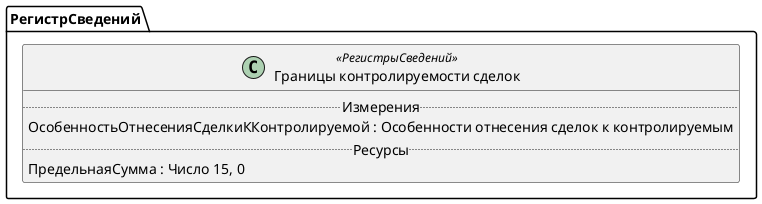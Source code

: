 ﻿@startuml ГраницыКонтролируемостиСделок
'!include templates.wsd
'..\include templates.wsd
class РегистрСведений.ГраницыКонтролируемостиСделок as "Границы контролируемости сделок" <<РегистрыСведений>>
{
..Измерения..
ОсобенностьОтнесенияСделкиККонтролируемой : Особенности отнесения сделок к контролируемым
..Ресурсы..
ПредельнаяСумма : Число 15, 0
}
@enduml
